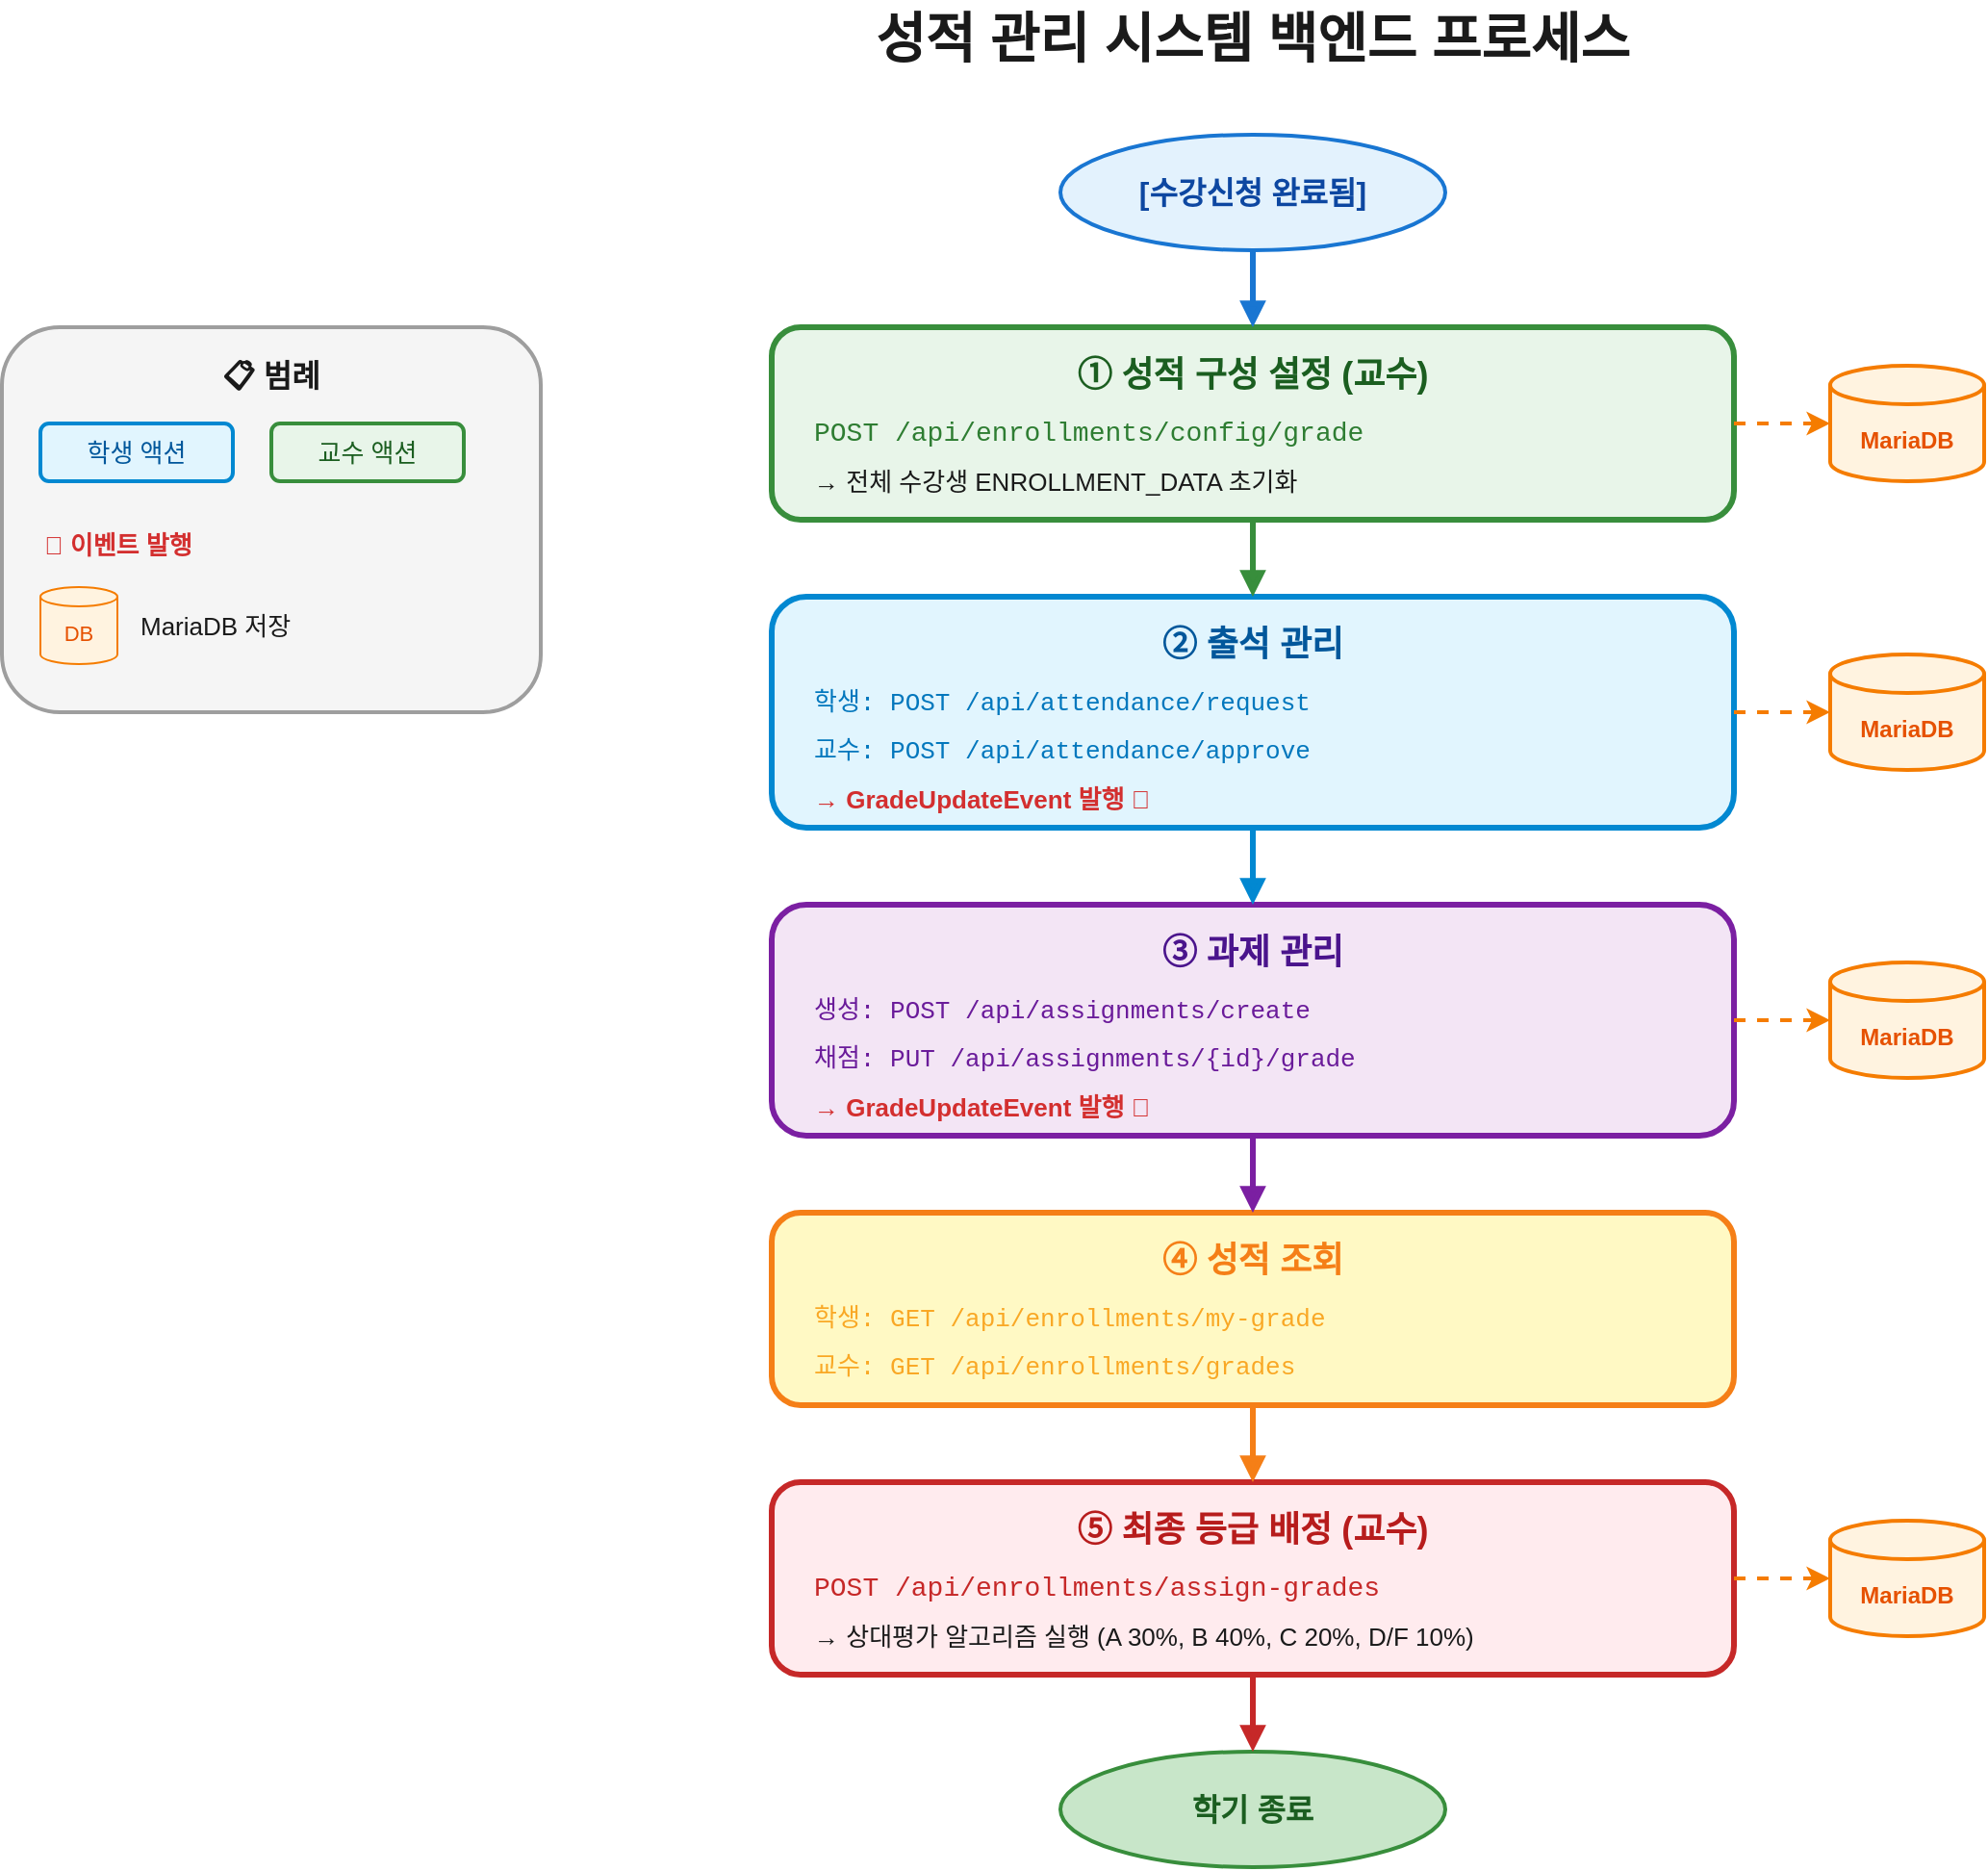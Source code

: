 <mxfile version="28.2.8">
  <diagram name="성적 관리 시스템 전체 플로우" id="grade-system-flow">
    <mxGraphModel dx="1426" dy="777" grid="1" gridSize="10" guides="1" tooltips="1" connect="1" arrows="1" fold="1" page="1" pageScale="1" pageWidth="1400" pageHeight="900" background="#FFFFFF" math="0" shadow="0">
      <root>
        <mxCell id="0" />
        <mxCell id="1" parent="0" />
        
        <!-- 제목 -->
        <mxCell id="title" value="성적 관리 시스템 백엔드 프로세스" style="text;html=1;strokeColor=none;fillColor=none;align=center;verticalAlign=middle;whiteSpace=wrap;rounded=0;fontSize=28;fontStyle=1;fontColor=#1A1A1A;" parent="1" vertex="1">
          <mxGeometry x="350" y="30" width="700" height="40" as="geometry" />
        </mxCell>
        
        <!-- 수강신청 완료됨 (시작점) -->
        <mxCell id="start" value="[수강신청 완료됨]" style="strokeWidth=2;html=1;shape=mxgraph.flowchart.start_1;whiteSpace=wrap;fillColor=#E3F2FD;strokeColor=#1976D2;fontColor=#0D47A1;fontSize=16;fontStyle=1;" parent="1" vertex="1">
          <mxGeometry x="600" y="100" width="200" height="60" as="geometry" />
        </mxCell>
        
        <!-- ① 성적 구성 설정 -->
        <mxCell id="step1" value="" style="rounded=1;whiteSpace=wrap;html=1;fillColor=#E8F5E9;strokeColor=#388E3C;strokeWidth=3;verticalAlign=top;" parent="1" vertex="1">
          <mxGeometry x="450" y="200" width="500" height="100" as="geometry" />
        </mxCell>
        <mxCell id="step1-title" value="① 성적 구성 설정 (교수)" style="text;html=1;strokeColor=none;fillColor=none;align=center;verticalAlign=middle;whiteSpace=wrap;rounded=0;fontSize=18;fontStyle=1;fontColor=#1B5E20;" parent="1" vertex="1">
          <mxGeometry x="550" y="210" width="300" height="30" as="geometry" />
        </mxCell>
        <mxCell id="step1-api" value="POST /api/enrollments/config/grade" style="text;html=1;strokeColor=none;fillColor=none;align=left;verticalAlign=middle;whiteSpace=wrap;rounded=0;fontSize=14;fontColor=#2E7D32;fontFamily=Courier New;" parent="1" vertex="1">
          <mxGeometry x="470" y="245" width="350" height="20" as="geometry" />
        </mxCell>
        <mxCell id="step1-desc" value="→ 전체 수강생 ENROLLMENT_DATA 초기화" style="text;html=1;strokeColor=none;fillColor=none;align=left;verticalAlign=middle;whiteSpace=wrap;rounded=0;fontSize=13;fontColor=#1A1A1A;" parent="1" vertex="1">
          <mxGeometry x="470" y="270" width="450" height="20" as="geometry" />
        </mxCell>
        
        <!-- DB 아이콘 1 -->
        <mxCell id="db1" value="MariaDB" style="shape=cylinder3;whiteSpace=wrap;html=1;boundedLbl=1;backgroundOutline=1;size=10;fillColor=#FFF3E0;strokeColor=#F57C00;strokeWidth=2;fontColor=#E65100;fontSize=12;fontStyle=1;" parent="1" vertex="1">
          <mxGeometry x="1000" y="220" width="80" height="60" as="geometry" />
        </mxCell>
        
        <!-- ② 출석 관리 -->
        <mxCell id="step2" value="" style="rounded=1;whiteSpace=wrap;html=1;fillColor=#E1F5FE;strokeColor=#0288D1;strokeWidth=3;verticalAlign=top;" parent="1" vertex="1">
          <mxGeometry x="450" y="340" width="500" height="120" as="geometry" />
        </mxCell>
        <mxCell id="step2-title" value="② 출석 관리" style="text;html=1;strokeColor=none;fillColor=none;align=center;verticalAlign=middle;whiteSpace=wrap;rounded=0;fontSize=18;fontStyle=1;fontColor=#01579B;" parent="1" vertex="1">
          <mxGeometry x="550" y="350" width="300" height="30" as="geometry" />
        </mxCell>
        <mxCell id="step2-api1" value="학생: POST /api/attendance/request" style="text;html=1;strokeColor=none;fillColor=none;align=left;verticalAlign=middle;whiteSpace=wrap;rounded=0;fontSize=13;fontColor=#0277BD;fontFamily=Courier New;" parent="1" vertex="1">
          <mxGeometry x="470" y="385" width="350" height="20" as="geometry" />
        </mxCell>
        <mxCell id="step2-api2" value="교수: POST /api/attendance/approve" style="text;html=1;strokeColor=none;fillColor=none;align=left;verticalAlign=middle;whiteSpace=wrap;rounded=0;fontSize=13;fontColor=#0277BD;fontFamily=Courier New;" parent="1" vertex="1">
          <mxGeometry x="470" y="410" width="350" height="20" as="geometry" />
        </mxCell>
        <mxCell id="step2-event" value="→ GradeUpdateEvent 발행 🔔" style="text;html=1;strokeColor=none;fillColor=none;align=left;verticalAlign=middle;whiteSpace=wrap;rounded=0;fontSize=13;fontColor=#D32F2F;fontStyle=1;" parent="1" vertex="1">
          <mxGeometry x="470" y="435" width="300" height="20" as="geometry" />
        </mxCell>
        
        <!-- DB 아이콘 2 -->
        <mxCell id="db2" value="MariaDB" style="shape=cylinder3;whiteSpace=wrap;html=1;boundedLbl=1;backgroundOutline=1;size=10;fillColor=#FFF3E0;strokeColor=#F57C00;strokeWidth=2;fontColor=#E65100;fontSize=12;fontStyle=1;" parent="1" vertex="1">
          <mxGeometry x="1000" y="370" width="80" height="60" as="geometry" />
        </mxCell>
        
        <!-- ③ 과제 관리 -->
        <mxCell id="step3" value="" style="rounded=1;whiteSpace=wrap;html=1;fillColor=#F3E5F5;strokeColor=#7B1FA2;strokeWidth=3;verticalAlign=top;" parent="1" vertex="1">
          <mxGeometry x="450" y="500" width="500" height="120" as="geometry" />
        </mxCell>
        <mxCell id="step3-title" value="③ 과제 관리" style="text;html=1;strokeColor=none;fillColor=none;align=center;verticalAlign=middle;whiteSpace=wrap;rounded=0;fontSize=18;fontStyle=1;fontColor=#4A148C;" parent="1" vertex="1">
          <mxGeometry x="550" y="510" width="300" height="30" as="geometry" />
        </mxCell>
        <mxCell id="step3-api1" value="생성: POST /api/assignments/create" style="text;html=1;strokeColor=none;fillColor=none;align=left;verticalAlign=middle;whiteSpace=wrap;rounded=0;fontSize=13;fontColor=#6A1B9A;fontFamily=Courier New;" parent="1" vertex="1">
          <mxGeometry x="470" y="545" width="350" height="20" as="geometry" />
        </mxCell>
        <mxCell id="step3-api2" value="채점: PUT /api/assignments/{id}/grade" style="text;html=1;strokeColor=none;fillColor=none;align=left;verticalAlign=middle;whiteSpace=wrap;rounded=0;fontSize=13;fontColor=#6A1B9A;fontFamily=Courier New;" parent="1" vertex="1">
          <mxGeometry x="470" y="570" width="350" height="20" as="geometry" />
        </mxCell>
        <mxCell id="step3-event" value="→ GradeUpdateEvent 발행 🔔" style="text;html=1;strokeColor=none;fillColor=none;align=left;verticalAlign=middle;whiteSpace=wrap;rounded=0;fontSize=13;fontColor=#D32F2F;fontStyle=1;" parent="1" vertex="1">
          <mxGeometry x="470" y="595" width="300" height="20" as="geometry" />
        </mxCell>
        
        <!-- DB 아이콘 3 -->
        <mxCell id="db3" value="MariaDB" style="shape=cylinder3;whiteSpace=wrap;html=1;boundedLbl=1;backgroundOutline=1;size=10;fillColor=#FFF3E0;strokeColor=#F57C00;strokeWidth=2;fontColor=#E65100;fontSize=12;fontStyle=1;" parent="1" vertex="1">
          <mxGeometry x="1000" y="530" width="80" height="60" as="geometry" />
        </mxCell>
        
        <!-- ④ 성적 조회 -->
        <mxCell id="step4" value="" style="rounded=1;whiteSpace=wrap;html=1;fillColor=#FFF9C4;strokeColor=#F57F17;strokeWidth=3;verticalAlign=top;" parent="1" vertex="1">
          <mxGeometry x="450" y="660" width="500" height="100" as="geometry" />
        </mxCell>
        <mxCell id="step4-title" value="④ 성적 조회" style="text;html=1;strokeColor=none;fillColor=none;align=center;verticalAlign=middle;whiteSpace=wrap;rounded=0;fontSize=18;fontStyle=1;fontColor=#F57F17;" parent="1" vertex="1">
          <mxGeometry x="550" y="670" width="300" height="30" as="geometry" />
        </mxCell>
        <mxCell id="step4-api1" value="학생: GET /api/enrollments/my-grade" style="text;html=1;strokeColor=none;fillColor=none;align=left;verticalAlign=middle;whiteSpace=wrap;rounded=0;fontSize=13;fontColor=#F9A825;fontFamily=Courier New;" parent="1" vertex="1">
          <mxGeometry x="470" y="705" width="350" height="20" as="geometry" />
        </mxCell>
        <mxCell id="step4-api2" value="교수: GET /api/enrollments/grades" style="text;html=1;strokeColor=none;fillColor=none;align=left;verticalAlign=middle;whiteSpace=wrap;rounded=0;fontSize=13;fontColor=#F9A825;fontFamily=Courier New;" parent="1" vertex="1">
          <mxGeometry x="470" y="730" width="350" height="20" as="geometry" />
        </mxCell>
        
        <!-- ⑤ 최종 등급 배정 -->
        <mxCell id="step5" value="" style="rounded=1;whiteSpace=wrap;html=1;fillColor=#FFEBEE;strokeColor=#C62828;strokeWidth=3;verticalAlign=top;" parent="1" vertex="1">
          <mxGeometry x="450" y="800" width="500" height="100" as="geometry" />
        </mxCell>
        <mxCell id="step5-title" value="⑤ 최종 등급 배정 (교수)" style="text;html=1;strokeColor=none;fillColor=none;align=center;verticalAlign=middle;whiteSpace=wrap;rounded=0;fontSize=18;fontStyle=1;fontColor=#B71C1C;" parent="1" vertex="1">
          <mxGeometry x="550" y="810" width="300" height="30" as="geometry" />
        </mxCell>
        <mxCell id="step5-api" value="POST /api/enrollments/assign-grades" style="text;html=1;strokeColor=none;fillColor=none;align=left;verticalAlign=middle;whiteSpace=wrap;rounded=0;fontSize=14;fontColor=#C62828;fontFamily=Courier New;" parent="1" vertex="1">
          <mxGeometry x="470" y="845" width="380" height="20" as="geometry" />
        </mxCell>
        <mxCell id="step5-desc" value="→ 상대평가 알고리즘 실행 (A 30%, B 40%, C 20%, D/F 10%)" style="text;html=1;strokeColor=none;fillColor=none;align=left;verticalAlign=middle;whiteSpace=wrap;rounded=0;fontSize=13;fontColor=#1A1A1A;" parent="1" vertex="1">
          <mxGeometry x="470" y="870" width="450" height="20" as="geometry" />
        </mxCell>
        
        <!-- DB 아이콘 5 -->
        <mxCell id="db5" value="MariaDB" style="shape=cylinder3;whiteSpace=wrap;html=1;boundedLbl=1;backgroundOutline=1;size=10;fillColor=#FFF3E0;strokeColor=#F57C00;strokeWidth=2;fontColor=#E65100;fontSize=12;fontStyle=1;" parent="1" vertex="1">
          <mxGeometry x="1000" y="820" width="80" height="60" as="geometry" />
        </mxCell>
        
        <!-- 학기 종료 (끝점) -->
        <mxCell id="end" value="학기 종료" style="strokeWidth=2;html=1;shape=mxgraph.flowchart.start_1;whiteSpace=wrap;fillColor=#C8E6C9;strokeColor=#388E3C;fontColor=#1B5E20;fontSize=16;fontStyle=1;" parent="1" vertex="1">
          <mxGeometry x="600" y="940" width="200" height="60" as="geometry" />
        </mxCell>
        
        <!-- 화살표들 -->
        <mxCell id="arrow0" value="" style="edgeStyle=orthogonalEdgeStyle;rounded=0;orthogonalLoop=1;jettySize=auto;html=1;strokeWidth=3;strokeColor=#1976D2;endArrow=block;endFill=1;" parent="1" source="start" target="step1" edge="1">
          <mxGeometry relative="1" as="geometry" />
        </mxCell>
        
        <mxCell id="arrow1" value="" style="edgeStyle=orthogonalEdgeStyle;rounded=0;orthogonalLoop=1;jettySize=auto;html=1;strokeWidth=3;strokeColor=#388E3C;endArrow=block;endFill=1;" parent="1" source="step1" target="step2" edge="1">
          <mxGeometry relative="1" as="geometry" />
        </mxCell>
        
        <mxCell id="arrow2" value="" style="edgeStyle=orthogonalEdgeStyle;rounded=0;orthogonalLoop=1;jettySize=auto;html=1;strokeWidth=3;strokeColor=#0288D1;endArrow=block;endFill=1;" parent="1" source="step2" target="step3" edge="1">
          <mxGeometry relative="1" as="geometry" />
        </mxCell>
        
        <mxCell id="arrow3" value="" style="edgeStyle=orthogonalEdgeStyle;rounded=0;orthogonalLoop=1;jettySize=auto;html=1;strokeWidth=3;strokeColor=#7B1FA2;endArrow=block;endFill=1;" parent="1" source="step3" target="step4" edge="1">
          <mxGeometry relative="1" as="geometry" />
        </mxCell>
        
        <mxCell id="arrow4" value="" style="edgeStyle=orthogonalEdgeStyle;rounded=0;orthogonalLoop=1;jettySize=auto;html=1;strokeWidth=3;strokeColor=#F57F17;endArrow=block;endFill=1;" parent="1" source="step4" target="step5" edge="1">
          <mxGeometry relative="1" as="geometry" />
        </mxCell>
        
        <mxCell id="arrow5" value="" style="edgeStyle=orthogonalEdgeStyle;rounded=0;orthogonalLoop=1;jettySize=auto;html=1;strokeWidth=3;strokeColor=#C62828;endArrow=block;endFill=1;" parent="1" source="step5" target="end" edge="1">
          <mxGeometry relative="1" as="geometry" />
        </mxCell>
        
        <!-- DB 연결선들 -->
        <mxCell id="db-arrow1" value="" style="edgeStyle=orthogonalEdgeStyle;rounded=0;orthogonalLoop=1;jettySize=auto;html=1;strokeWidth=2;strokeColor=#F57C00;endArrow=classic;endFill=1;dashed=1;" parent="1" source="step1" target="db1" edge="1">
          <mxGeometry relative="1" as="geometry" />
        </mxCell>
        
        <mxCell id="db-arrow2" value="" style="edgeStyle=orthogonalEdgeStyle;rounded=0;orthogonalLoop=1;jettySize=auto;html=1;strokeWidth=2;strokeColor=#F57C00;endArrow=classic;endFill=1;dashed=1;" parent="1" source="step2" target="db2" edge="1">
          <mxGeometry relative="1" as="geometry" />
        </mxCell>
        
        <mxCell id="db-arrow3" value="" style="edgeStyle=orthogonalEdgeStyle;rounded=0;orthogonalLoop=1;jettySize=auto;html=1;strokeWidth=2;strokeColor=#F57C00;endArrow=classic;endFill=1;dashed=1;" parent="1" source="step3" target="db3" edge="1">
          <mxGeometry relative="1" as="geometry" />
        </mxCell>
        
        <mxCell id="db-arrow5" value="" style="edgeStyle=orthogonalEdgeStyle;rounded=0;orthogonalLoop=1;jettySize=auto;html=1;strokeWidth=2;strokeColor=#F57C00;endArrow=classic;endFill=1;dashed=1;" parent="1" source="step5" target="db5" edge="1">
          <mxGeometry relative="1" as="geometry" />
        </mxCell>
        
        <!-- 범례 -->
        <mxCell id="legend-box" value="" style="rounded=1;whiteSpace=wrap;html=1;fillColor=#F5F5F5;strokeColor=#9E9E9E;strokeWidth=2;verticalAlign=top;" parent="1" vertex="1">
          <mxGeometry x="50" y="200" width="280" height="200" as="geometry" />
        </mxCell>
        <mxCell id="legend-title" value="📋 범례" style="text;html=1;strokeColor=none;fillColor=none;align=center;verticalAlign=middle;whiteSpace=wrap;rounded=0;fontSize=16;fontStyle=1;fontColor=#1A1A1A;" parent="1" vertex="1">
          <mxGeometry x="120" y="210" width="140" height="30" as="geometry" />
        </mxCell>
        
        <mxCell id="legend-student" value="학생 액션" style="rounded=1;whiteSpace=wrap;html=1;fillColor=#E1F5FE;strokeColor=#0288D1;strokeWidth=2;fontColor=#01579B;fontSize=13;" parent="1" vertex="1">
          <mxGeometry x="70" y="250" width="100" height="30" as="geometry" />
        </mxCell>
        
        <mxCell id="legend-professor" value="교수 액션" style="rounded=1;whiteSpace=wrap;html=1;fillColor=#E8F5E9;strokeColor=#388E3C;strokeWidth=2;fontColor=#1B5E20;fontSize=13;" parent="1" vertex="1">
          <mxGeometry x="190" y="250" width="100" height="30" as="geometry" />
        </mxCell>
        
        <mxCell id="legend-event" value="🔔 이벤트 발행" style="text;html=1;strokeColor=none;fillColor=none;align=left;verticalAlign=middle;whiteSpace=wrap;rounded=0;fontSize=13;fontColor=#D32F2F;fontStyle=1;" parent="1" vertex="1">
          <mxGeometry x="70" y="300" width="200" height="25" as="geometry" />
        </mxCell>
        
        <mxCell id="legend-db-icon" value="DB" style="shape=cylinder3;whiteSpace=wrap;html=1;boundedLbl=1;backgroundOutline=1;size=5;fillColor=#FFF3E0;strokeColor=#F57C00;strokeWidth=1;fontColor=#E65100;fontSize=11;" parent="1" vertex="1">
          <mxGeometry x="70" y="335" width="40" height="40" as="geometry" />
        </mxCell>
        <mxCell id="legend-db-text" value="MariaDB 저장" style="text;html=1;strokeColor=none;fillColor=none;align=left;verticalAlign=middle;whiteSpace=wrap;rounded=0;fontSize=13;fontColor=#1A1A1A;" parent="1" vertex="1">
          <mxGeometry x="120" y="342" width="150" height="25" as="geometry" />
        </mxCell>
        
      </root>
    </mxGraphModel>
  </diagram>
</mxfile>
